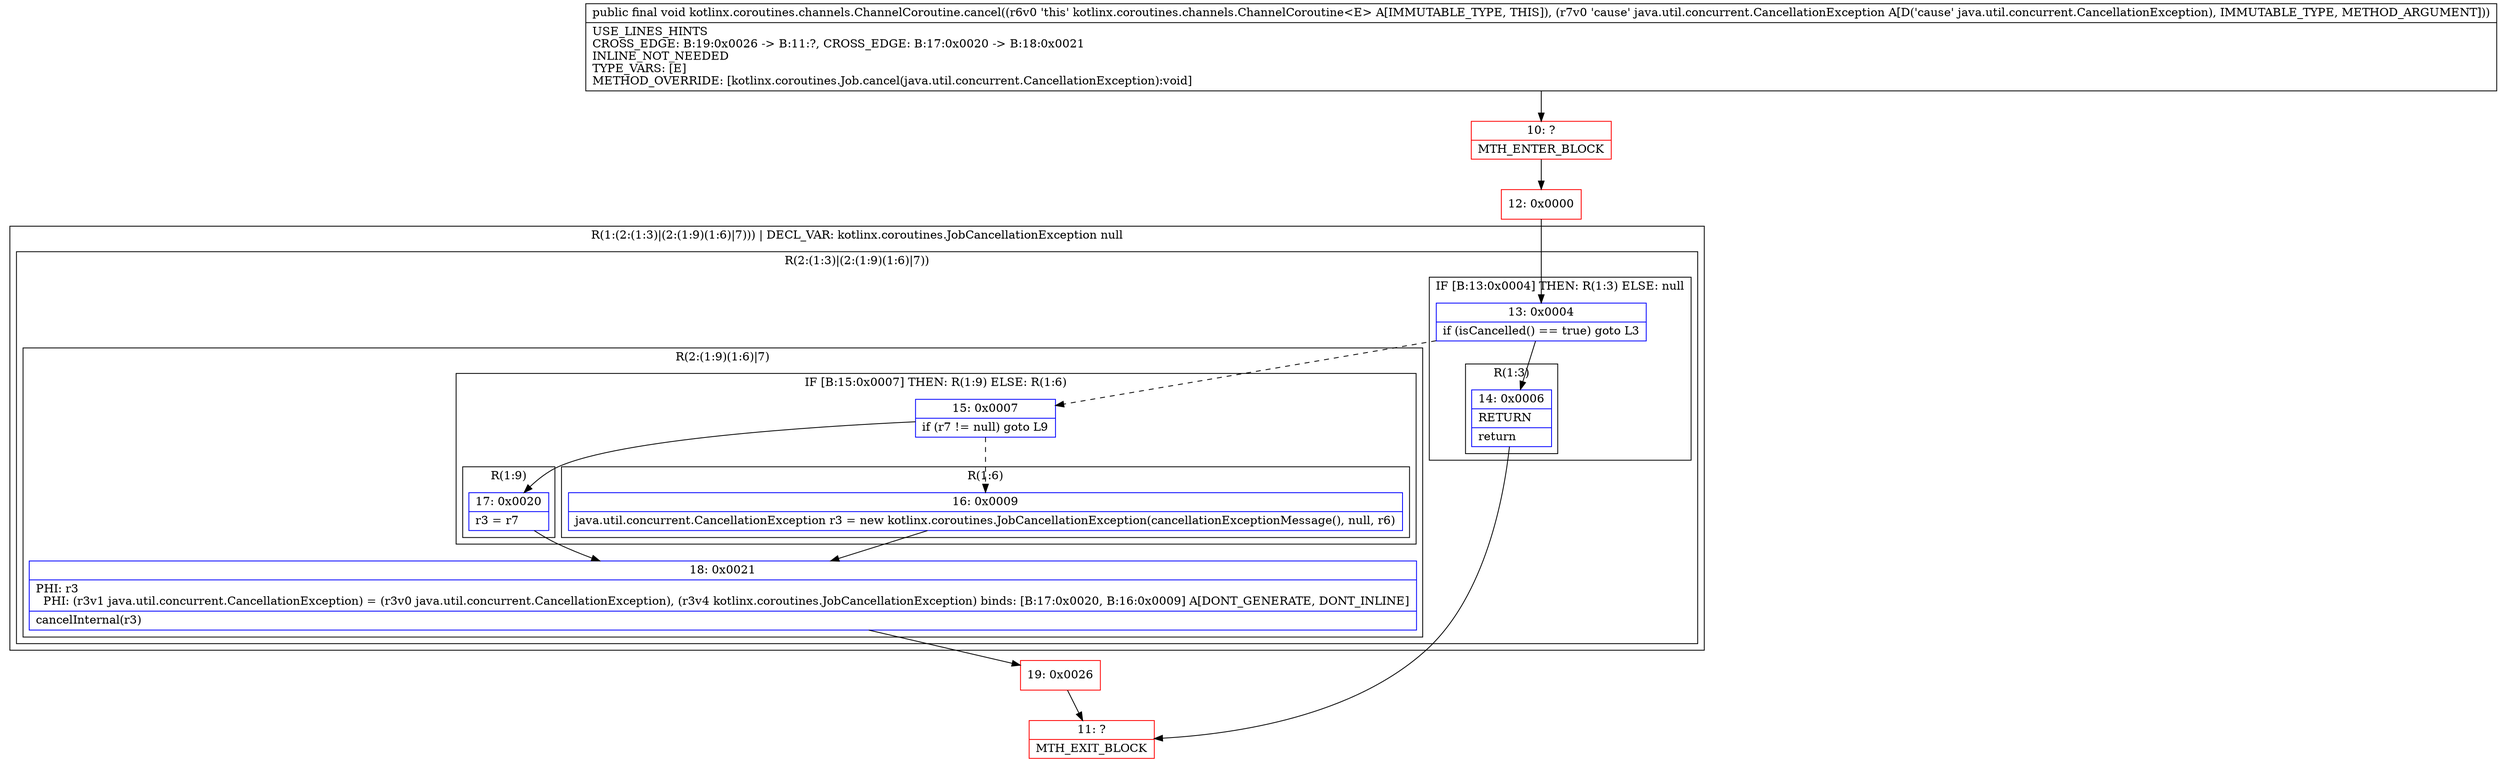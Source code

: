 digraph "CFG forkotlinx.coroutines.channels.ChannelCoroutine.cancel(Ljava\/util\/concurrent\/CancellationException;)V" {
subgraph cluster_Region_516677026 {
label = "R(1:(2:(1:3)|(2:(1:9)(1:6)|7))) | DECL_VAR: kotlinx.coroutines.JobCancellationException null\l";
node [shape=record,color=blue];
subgraph cluster_Region_1359681895 {
label = "R(2:(1:3)|(2:(1:9)(1:6)|7))";
node [shape=record,color=blue];
subgraph cluster_IfRegion_1022039732 {
label = "IF [B:13:0x0004] THEN: R(1:3) ELSE: null";
node [shape=record,color=blue];
Node_13 [shape=record,label="{13\:\ 0x0004|if (isCancelled() == true) goto L3\l}"];
subgraph cluster_Region_1059273120 {
label = "R(1:3)";
node [shape=record,color=blue];
Node_14 [shape=record,label="{14\:\ 0x0006|RETURN\l|return\l}"];
}
}
subgraph cluster_Region_2135282987 {
label = "R(2:(1:9)(1:6)|7)";
node [shape=record,color=blue];
subgraph cluster_IfRegion_1980513157 {
label = "IF [B:15:0x0007] THEN: R(1:9) ELSE: R(1:6)";
node [shape=record,color=blue];
Node_15 [shape=record,label="{15\:\ 0x0007|if (r7 != null) goto L9\l}"];
subgraph cluster_Region_1561059312 {
label = "R(1:9)";
node [shape=record,color=blue];
Node_17 [shape=record,label="{17\:\ 0x0020|r3 = r7\l}"];
}
subgraph cluster_Region_1164593104 {
label = "R(1:6)";
node [shape=record,color=blue];
Node_16 [shape=record,label="{16\:\ 0x0009|java.util.concurrent.CancellationException r3 = new kotlinx.coroutines.JobCancellationException(cancellationExceptionMessage(), null, r6)\l}"];
}
}
Node_18 [shape=record,label="{18\:\ 0x0021|PHI: r3 \l  PHI: (r3v1 java.util.concurrent.CancellationException) = (r3v0 java.util.concurrent.CancellationException), (r3v4 kotlinx.coroutines.JobCancellationException) binds: [B:17:0x0020, B:16:0x0009] A[DONT_GENERATE, DONT_INLINE]\l|cancelInternal(r3)\l}"];
}
}
}
Node_10 [shape=record,color=red,label="{10\:\ ?|MTH_ENTER_BLOCK\l}"];
Node_12 [shape=record,color=red,label="{12\:\ 0x0000}"];
Node_11 [shape=record,color=red,label="{11\:\ ?|MTH_EXIT_BLOCK\l}"];
Node_19 [shape=record,color=red,label="{19\:\ 0x0026}"];
MethodNode[shape=record,label="{public final void kotlinx.coroutines.channels.ChannelCoroutine.cancel((r6v0 'this' kotlinx.coroutines.channels.ChannelCoroutine\<E\> A[IMMUTABLE_TYPE, THIS]), (r7v0 'cause' java.util.concurrent.CancellationException A[D('cause' java.util.concurrent.CancellationException), IMMUTABLE_TYPE, METHOD_ARGUMENT]))  | USE_LINES_HINTS\lCROSS_EDGE: B:19:0x0026 \-\> B:11:?, CROSS_EDGE: B:17:0x0020 \-\> B:18:0x0021\lINLINE_NOT_NEEDED\lTYPE_VARS: [E]\lMETHOD_OVERRIDE: [kotlinx.coroutines.Job.cancel(java.util.concurrent.CancellationException):void]\l}"];
MethodNode -> Node_10;Node_13 -> Node_14;
Node_13 -> Node_15[style=dashed];
Node_14 -> Node_11;
Node_15 -> Node_16[style=dashed];
Node_15 -> Node_17;
Node_17 -> Node_18;
Node_16 -> Node_18;
Node_18 -> Node_19;
Node_10 -> Node_12;
Node_12 -> Node_13;
Node_19 -> Node_11;
}

